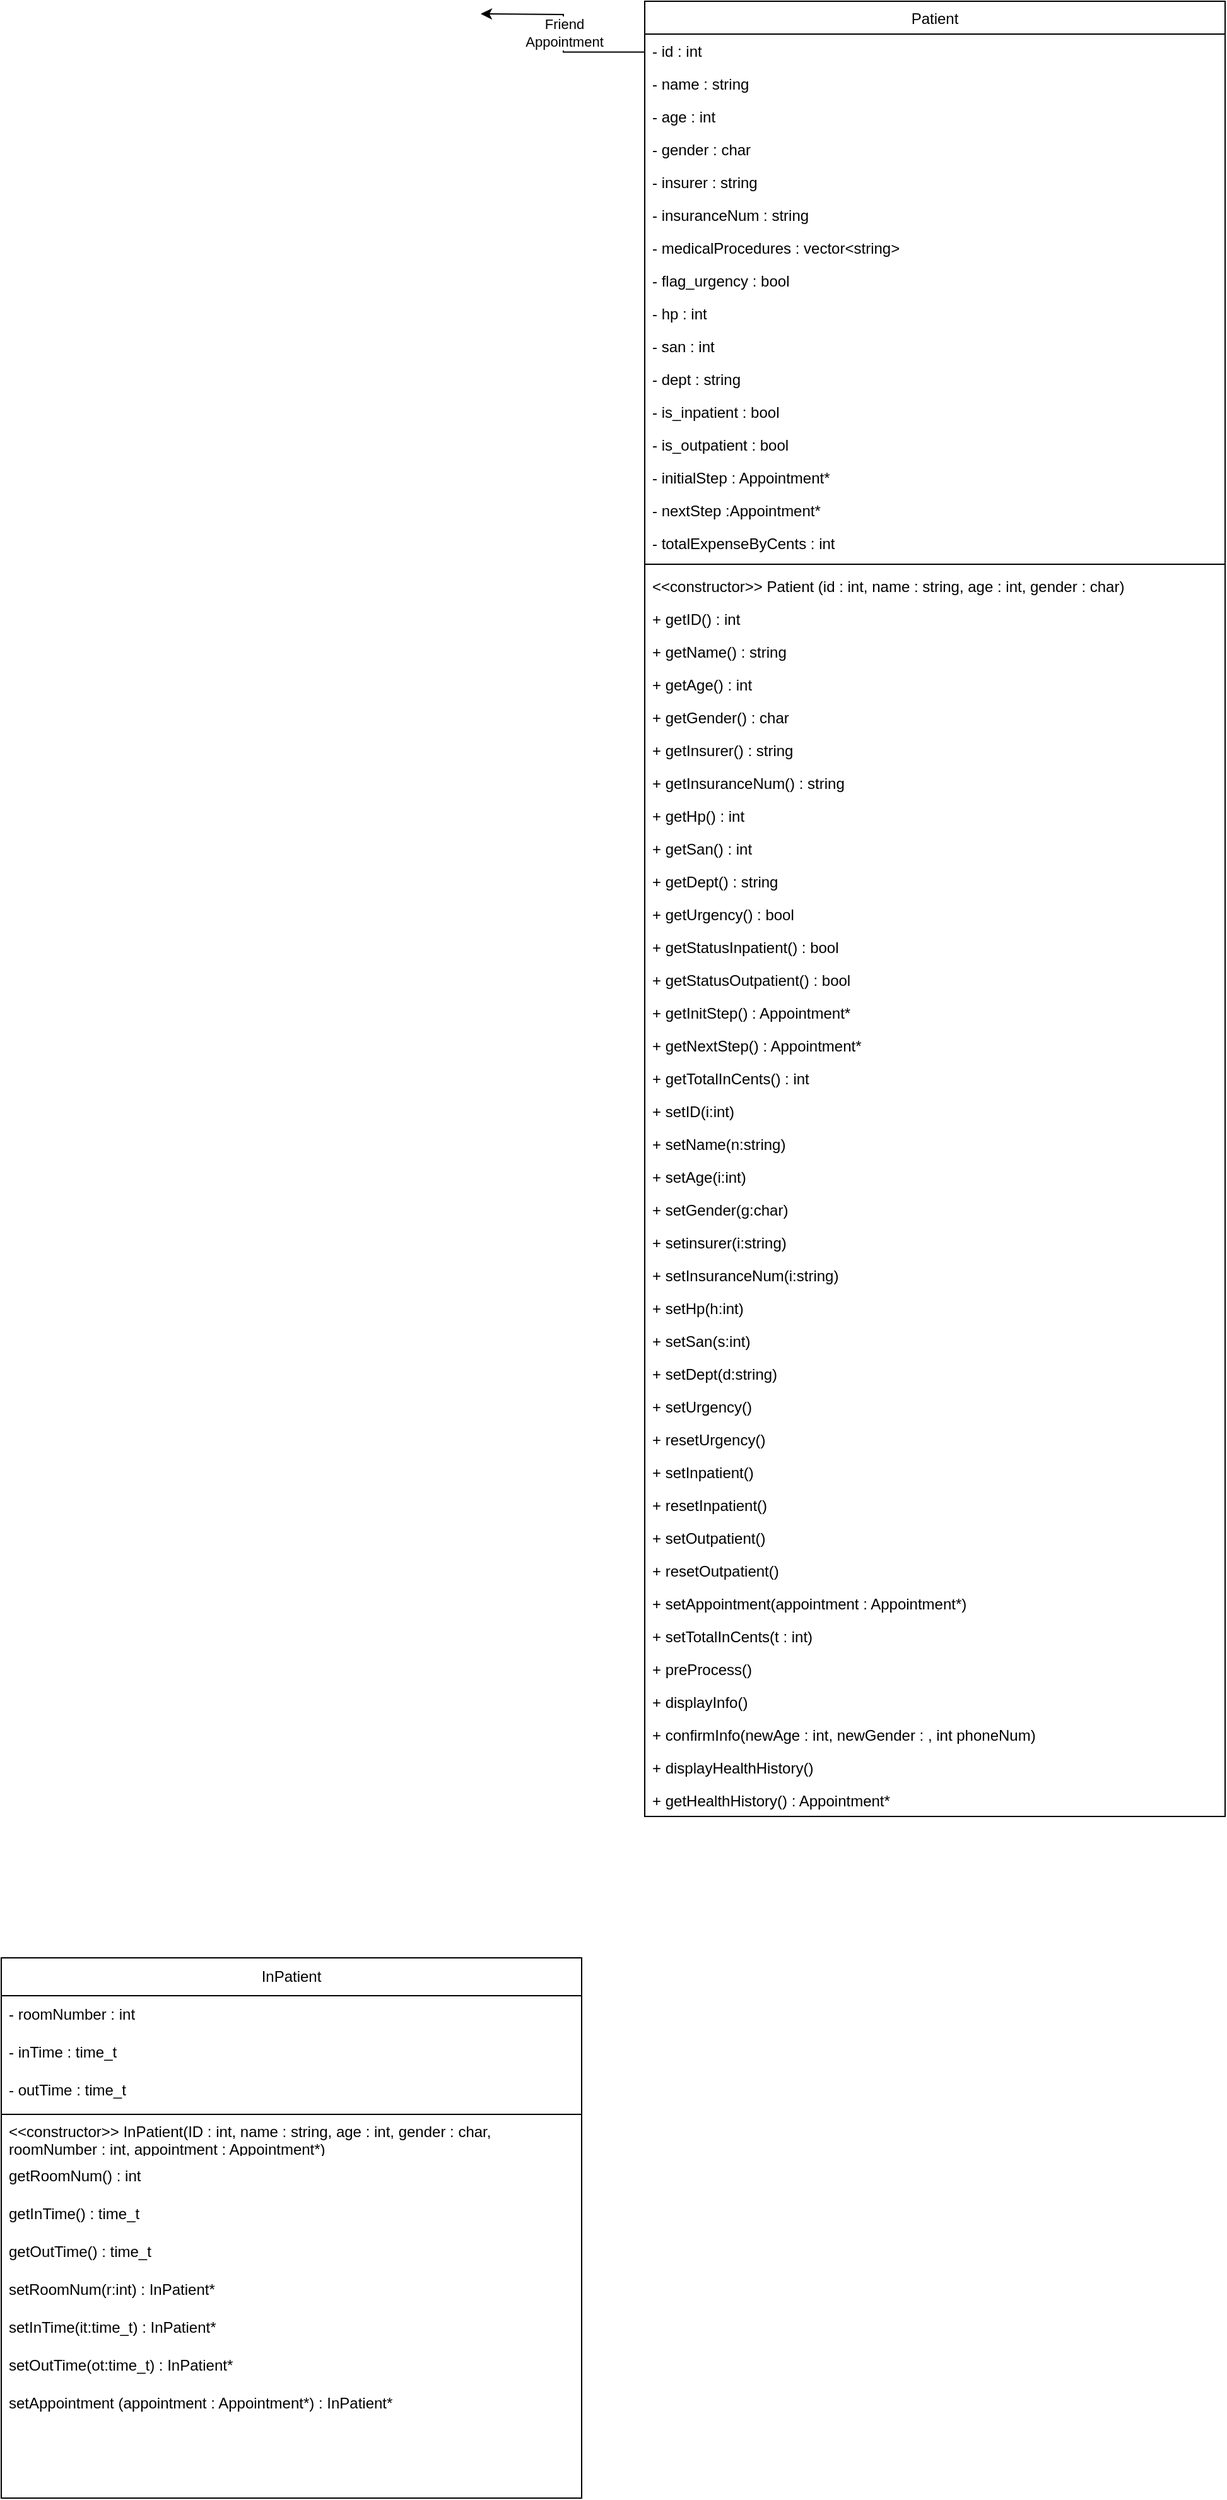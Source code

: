 <mxfile version="24.0.2" type="github">
  <diagram name="第 1 页" id="0bD3lU0_Pifh6ExXDQBx">
    <mxGraphModel dx="1845" dy="611" grid="1" gridSize="10" guides="1" tooltips="1" connect="1" arrows="1" fold="1" page="1" pageScale="1" pageWidth="827" pageHeight="1169" math="0" shadow="0">
      <root>
        <mxCell id="0" />
        <mxCell id="1" parent="0" />
        <mxCell id="EDMrqdcetq08YhEvp83--6" value="&lt;div&gt;Friend &lt;br&gt;&lt;/div&gt;&lt;div&gt;Appointment&lt;br&gt;&lt;/div&gt;" style="edgeStyle=orthogonalEdgeStyle;rounded=0;orthogonalLoop=1;jettySize=auto;html=1;exitX=0;exitY=0.028;exitDx=0;exitDy=0;exitPerimeter=0;" edge="1" parent="1" source="EDMrqdcetq08YhEvp83--1">
          <mxGeometry relative="1" as="geometry">
            <mxPoint x="40" y="80" as="targetPoint" />
          </mxGeometry>
        </mxCell>
        <mxCell id="EDMrqdcetq08YhEvp83--1" value="Patient" style="swimlane;fontStyle=0;align=center;verticalAlign=top;childLayout=stackLayout;horizontal=1;startSize=26;horizontalStack=0;resizeParent=1;resizeLast=0;collapsible=1;marginBottom=0;rounded=0;shadow=0;strokeWidth=1;" vertex="1" parent="1">
          <mxGeometry x="170" y="70" width="460" height="1438" as="geometry">
            <mxRectangle x="550" y="140" width="160" height="26" as="alternateBounds" />
          </mxGeometry>
        </mxCell>
        <mxCell id="EDMrqdcetq08YhEvp83--2" value="- id : int" style="text;align=left;verticalAlign=top;spacingLeft=4;spacingRight=4;overflow=hidden;rotatable=0;points=[[0,0.5],[1,0.5]];portConstraint=eastwest;" vertex="1" parent="EDMrqdcetq08YhEvp83--1">
          <mxGeometry y="26" width="460" height="26" as="geometry" />
        </mxCell>
        <mxCell id="EDMrqdcetq08YhEvp83--18" value="- name : string" style="text;align=left;verticalAlign=top;spacingLeft=4;spacingRight=4;overflow=hidden;rotatable=0;points=[[0,0.5],[1,0.5]];portConstraint=eastwest;" vertex="1" parent="EDMrqdcetq08YhEvp83--1">
          <mxGeometry y="52" width="460" height="26" as="geometry" />
        </mxCell>
        <mxCell id="EDMrqdcetq08YhEvp83--17" value="- age : int" style="text;align=left;verticalAlign=top;spacingLeft=4;spacingRight=4;overflow=hidden;rotatable=0;points=[[0,0.5],[1,0.5]];portConstraint=eastwest;" vertex="1" parent="EDMrqdcetq08YhEvp83--1">
          <mxGeometry y="78" width="460" height="26" as="geometry" />
        </mxCell>
        <mxCell id="EDMrqdcetq08YhEvp83--16" value="- gender : char" style="text;align=left;verticalAlign=top;spacingLeft=4;spacingRight=4;overflow=hidden;rotatable=0;points=[[0,0.5],[1,0.5]];portConstraint=eastwest;" vertex="1" parent="EDMrqdcetq08YhEvp83--1">
          <mxGeometry y="104" width="460" height="26" as="geometry" />
        </mxCell>
        <mxCell id="EDMrqdcetq08YhEvp83--15" value="- insurer : string" style="text;align=left;verticalAlign=top;spacingLeft=4;spacingRight=4;overflow=hidden;rotatable=0;points=[[0,0.5],[1,0.5]];portConstraint=eastwest;" vertex="1" parent="EDMrqdcetq08YhEvp83--1">
          <mxGeometry y="130" width="460" height="26" as="geometry" />
        </mxCell>
        <mxCell id="EDMrqdcetq08YhEvp83--14" value="- insuranceNum : string" style="text;align=left;verticalAlign=top;spacingLeft=4;spacingRight=4;overflow=hidden;rotatable=0;points=[[0,0.5],[1,0.5]];portConstraint=eastwest;" vertex="1" parent="EDMrqdcetq08YhEvp83--1">
          <mxGeometry y="156" width="460" height="26" as="geometry" />
        </mxCell>
        <mxCell id="EDMrqdcetq08YhEvp83--13" value="- medicalProcedures : vector&lt;string&gt;" style="text;align=left;verticalAlign=top;spacingLeft=4;spacingRight=4;overflow=hidden;rotatable=0;points=[[0,0.5],[1,0.5]];portConstraint=eastwest;" vertex="1" parent="EDMrqdcetq08YhEvp83--1">
          <mxGeometry y="182" width="460" height="26" as="geometry" />
        </mxCell>
        <mxCell id="EDMrqdcetq08YhEvp83--23" value="- flag_urgency : bool" style="text;align=left;verticalAlign=top;spacingLeft=4;spacingRight=4;overflow=hidden;rotatable=0;points=[[0,0.5],[1,0.5]];portConstraint=eastwest;" vertex="1" parent="EDMrqdcetq08YhEvp83--1">
          <mxGeometry y="208" width="460" height="26" as="geometry" />
        </mxCell>
        <mxCell id="EDMrqdcetq08YhEvp83--22" value="- hp : int" style="text;align=left;verticalAlign=top;spacingLeft=4;spacingRight=4;overflow=hidden;rotatable=0;points=[[0,0.5],[1,0.5]];portConstraint=eastwest;" vertex="1" parent="EDMrqdcetq08YhEvp83--1">
          <mxGeometry y="234" width="460" height="26" as="geometry" />
        </mxCell>
        <mxCell id="EDMrqdcetq08YhEvp83--21" value="- san : int" style="text;align=left;verticalAlign=top;spacingLeft=4;spacingRight=4;overflow=hidden;rotatable=0;points=[[0,0.5],[1,0.5]];portConstraint=eastwest;" vertex="1" parent="EDMrqdcetq08YhEvp83--1">
          <mxGeometry y="260" width="460" height="26" as="geometry" />
        </mxCell>
        <mxCell id="EDMrqdcetq08YhEvp83--20" value="- dept : string" style="text;align=left;verticalAlign=top;spacingLeft=4;spacingRight=4;overflow=hidden;rotatable=0;points=[[0,0.5],[1,0.5]];portConstraint=eastwest;" vertex="1" parent="EDMrqdcetq08YhEvp83--1">
          <mxGeometry y="286" width="460" height="26" as="geometry" />
        </mxCell>
        <mxCell id="EDMrqdcetq08YhEvp83--19" value="- is_inpatient : bool" style="text;align=left;verticalAlign=top;spacingLeft=4;spacingRight=4;overflow=hidden;rotatable=0;points=[[0,0.5],[1,0.5]];portConstraint=eastwest;" vertex="1" parent="EDMrqdcetq08YhEvp83--1">
          <mxGeometry y="312" width="460" height="26" as="geometry" />
        </mxCell>
        <mxCell id="EDMrqdcetq08YhEvp83--26" value="- is_outpatient : bool" style="text;align=left;verticalAlign=top;spacingLeft=4;spacingRight=4;overflow=hidden;rotatable=0;points=[[0,0.5],[1,0.5]];portConstraint=eastwest;" vertex="1" parent="EDMrqdcetq08YhEvp83--1">
          <mxGeometry y="338" width="460" height="26" as="geometry" />
        </mxCell>
        <mxCell id="EDMrqdcetq08YhEvp83--25" value="- initialStep : Appointment*" style="text;align=left;verticalAlign=top;spacingLeft=4;spacingRight=4;overflow=hidden;rotatable=0;points=[[0,0.5],[1,0.5]];portConstraint=eastwest;" vertex="1" parent="EDMrqdcetq08YhEvp83--1">
          <mxGeometry y="364" width="460" height="26" as="geometry" />
        </mxCell>
        <mxCell id="EDMrqdcetq08YhEvp83--24" value="- nextStep :Appointment*" style="text;align=left;verticalAlign=top;spacingLeft=4;spacingRight=4;overflow=hidden;rotatable=0;points=[[0,0.5],[1,0.5]];portConstraint=eastwest;" vertex="1" parent="EDMrqdcetq08YhEvp83--1">
          <mxGeometry y="390" width="460" height="26" as="geometry" />
        </mxCell>
        <mxCell id="EDMrqdcetq08YhEvp83--28" value="- totalExpenseByCents : int" style="text;align=left;verticalAlign=top;spacingLeft=4;spacingRight=4;overflow=hidden;rotatable=0;points=[[0,0.5],[1,0.5]];portConstraint=eastwest;" vertex="1" parent="EDMrqdcetq08YhEvp83--1">
          <mxGeometry y="416" width="460" height="26" as="geometry" />
        </mxCell>
        <mxCell id="EDMrqdcetq08YhEvp83--3" value="" style="line;html=1;strokeWidth=1;align=left;verticalAlign=middle;spacingTop=-1;spacingLeft=3;spacingRight=3;rotatable=0;labelPosition=right;points=[];portConstraint=eastwest;" vertex="1" parent="EDMrqdcetq08YhEvp83--1">
          <mxGeometry y="442" width="460" height="8" as="geometry" />
        </mxCell>
        <mxCell id="EDMrqdcetq08YhEvp83--4" value="&lt;&lt;constructor&gt;&gt; Patient (id : int, name : string, age : int, gender : char)" style="text;align=left;verticalAlign=top;spacingLeft=4;spacingRight=4;overflow=hidden;rotatable=0;points=[[0,0.5],[1,0.5]];portConstraint=eastwest;" vertex="1" parent="EDMrqdcetq08YhEvp83--1">
          <mxGeometry y="450" width="460" height="26" as="geometry" />
        </mxCell>
        <mxCell id="EDMrqdcetq08YhEvp83--7" value="+ getID() : int" style="text;align=left;verticalAlign=top;spacingLeft=4;spacingRight=4;overflow=hidden;rotatable=0;points=[[0,0.5],[1,0.5]];portConstraint=eastwest;" vertex="1" parent="EDMrqdcetq08YhEvp83--1">
          <mxGeometry y="476" width="460" height="26" as="geometry" />
        </mxCell>
        <mxCell id="EDMrqdcetq08YhEvp83--8" value="+ getName() : string" style="text;align=left;verticalAlign=top;spacingLeft=4;spacingRight=4;overflow=hidden;rotatable=0;points=[[0,0.5],[1,0.5]];portConstraint=eastwest;" vertex="1" parent="EDMrqdcetq08YhEvp83--1">
          <mxGeometry y="502" width="460" height="26" as="geometry" />
        </mxCell>
        <mxCell id="EDMrqdcetq08YhEvp83--9" value="+ getAge() : int" style="text;align=left;verticalAlign=top;spacingLeft=4;spacingRight=4;overflow=hidden;rotatable=0;points=[[0,0.5],[1,0.5]];portConstraint=eastwest;" vertex="1" parent="EDMrqdcetq08YhEvp83--1">
          <mxGeometry y="528" width="460" height="26" as="geometry" />
        </mxCell>
        <mxCell id="EDMrqdcetq08YhEvp83--43" value="+ getGender() : char" style="text;align=left;verticalAlign=top;spacingLeft=4;spacingRight=4;overflow=hidden;rotatable=0;points=[[0,0.5],[1,0.5]];portConstraint=eastwest;" vertex="1" parent="EDMrqdcetq08YhEvp83--1">
          <mxGeometry y="554" width="460" height="26" as="geometry" />
        </mxCell>
        <mxCell id="EDMrqdcetq08YhEvp83--42" value="+ getInsurer() : string" style="text;align=left;verticalAlign=top;spacingLeft=4;spacingRight=4;overflow=hidden;rotatable=0;points=[[0,0.5],[1,0.5]];portConstraint=eastwest;" vertex="1" parent="EDMrqdcetq08YhEvp83--1">
          <mxGeometry y="580" width="460" height="26" as="geometry" />
        </mxCell>
        <mxCell id="EDMrqdcetq08YhEvp83--41" value="+ getInsuranceNum() : string" style="text;align=left;verticalAlign=top;spacingLeft=4;spacingRight=4;overflow=hidden;rotatable=0;points=[[0,0.5],[1,0.5]];portConstraint=eastwest;" vertex="1" parent="EDMrqdcetq08YhEvp83--1">
          <mxGeometry y="606" width="460" height="26" as="geometry" />
        </mxCell>
        <mxCell id="EDMrqdcetq08YhEvp83--40" value="+ getHp() : int" style="text;align=left;verticalAlign=top;spacingLeft=4;spacingRight=4;overflow=hidden;rotatable=0;points=[[0,0.5],[1,0.5]];portConstraint=eastwest;" vertex="1" parent="EDMrqdcetq08YhEvp83--1">
          <mxGeometry y="632" width="460" height="26" as="geometry" />
        </mxCell>
        <mxCell id="EDMrqdcetq08YhEvp83--39" value="+ getSan() : int" style="text;align=left;verticalAlign=top;spacingLeft=4;spacingRight=4;overflow=hidden;rotatable=0;points=[[0,0.5],[1,0.5]];portConstraint=eastwest;" vertex="1" parent="EDMrqdcetq08YhEvp83--1">
          <mxGeometry y="658" width="460" height="26" as="geometry" />
        </mxCell>
        <mxCell id="EDMrqdcetq08YhEvp83--38" value="+ getDept() : string" style="text;align=left;verticalAlign=top;spacingLeft=4;spacingRight=4;overflow=hidden;rotatable=0;points=[[0,0.5],[1,0.5]];portConstraint=eastwest;" vertex="1" parent="EDMrqdcetq08YhEvp83--1">
          <mxGeometry y="684" width="460" height="26" as="geometry" />
        </mxCell>
        <mxCell id="EDMrqdcetq08YhEvp83--37" value="+ getUrgency() : bool" style="text;align=left;verticalAlign=top;spacingLeft=4;spacingRight=4;overflow=hidden;rotatable=0;points=[[0,0.5],[1,0.5]];portConstraint=eastwest;" vertex="1" parent="EDMrqdcetq08YhEvp83--1">
          <mxGeometry y="710" width="460" height="26" as="geometry" />
        </mxCell>
        <mxCell id="EDMrqdcetq08YhEvp83--36" value="+ getStatusInpatient() : bool" style="text;align=left;verticalAlign=top;spacingLeft=4;spacingRight=4;overflow=hidden;rotatable=0;points=[[0,0.5],[1,0.5]];portConstraint=eastwest;" vertex="1" parent="EDMrqdcetq08YhEvp83--1">
          <mxGeometry y="736" width="460" height="26" as="geometry" />
        </mxCell>
        <mxCell id="EDMrqdcetq08YhEvp83--35" value="+ getStatusOutpatient() : bool" style="text;align=left;verticalAlign=top;spacingLeft=4;spacingRight=4;overflow=hidden;rotatable=0;points=[[0,0.5],[1,0.5]];portConstraint=eastwest;" vertex="1" parent="EDMrqdcetq08YhEvp83--1">
          <mxGeometry y="762" width="460" height="26" as="geometry" />
        </mxCell>
        <mxCell id="EDMrqdcetq08YhEvp83--34" value="+ getInitStep() : Appointment*" style="text;align=left;verticalAlign=top;spacingLeft=4;spacingRight=4;overflow=hidden;rotatable=0;points=[[0,0.5],[1,0.5]];portConstraint=eastwest;" vertex="1" parent="EDMrqdcetq08YhEvp83--1">
          <mxGeometry y="788" width="460" height="26" as="geometry" />
        </mxCell>
        <mxCell id="EDMrqdcetq08YhEvp83--33" value="+ getNextStep() : Appointment*" style="text;align=left;verticalAlign=top;spacingLeft=4;spacingRight=4;overflow=hidden;rotatable=0;points=[[0,0.5],[1,0.5]];portConstraint=eastwest;" vertex="1" parent="EDMrqdcetq08YhEvp83--1">
          <mxGeometry y="814" width="460" height="26" as="geometry" />
        </mxCell>
        <mxCell id="EDMrqdcetq08YhEvp83--32" value="+ getTotalInCents() : int" style="text;align=left;verticalAlign=top;spacingLeft=4;spacingRight=4;overflow=hidden;rotatable=0;points=[[0,0.5],[1,0.5]];portConstraint=eastwest;" vertex="1" parent="EDMrqdcetq08YhEvp83--1">
          <mxGeometry y="840" width="460" height="26" as="geometry" />
        </mxCell>
        <mxCell id="EDMrqdcetq08YhEvp83--31" value="+ setID(i:int)" style="text;align=left;verticalAlign=top;spacingLeft=4;spacingRight=4;overflow=hidden;rotatable=0;points=[[0,0.5],[1,0.5]];portConstraint=eastwest;" vertex="1" parent="EDMrqdcetq08YhEvp83--1">
          <mxGeometry y="866" width="460" height="26" as="geometry" />
        </mxCell>
        <mxCell id="EDMrqdcetq08YhEvp83--68" value="+ setName(n:string)" style="text;align=left;verticalAlign=top;spacingLeft=4;spacingRight=4;overflow=hidden;rotatable=0;points=[[0,0.5],[1,0.5]];portConstraint=eastwest;" vertex="1" parent="EDMrqdcetq08YhEvp83--1">
          <mxGeometry y="892" width="460" height="26" as="geometry" />
        </mxCell>
        <mxCell id="EDMrqdcetq08YhEvp83--67" value="+ setAge(i:int)" style="text;align=left;verticalAlign=top;spacingLeft=4;spacingRight=4;overflow=hidden;rotatable=0;points=[[0,0.5],[1,0.5]];portConstraint=eastwest;" vertex="1" parent="EDMrqdcetq08YhEvp83--1">
          <mxGeometry y="918" width="460" height="26" as="geometry" />
        </mxCell>
        <mxCell id="EDMrqdcetq08YhEvp83--66" value="+ setGender(g:char)" style="text;align=left;verticalAlign=top;spacingLeft=4;spacingRight=4;overflow=hidden;rotatable=0;points=[[0,0.5],[1,0.5]];portConstraint=eastwest;" vertex="1" parent="EDMrqdcetq08YhEvp83--1">
          <mxGeometry y="944" width="460" height="26" as="geometry" />
        </mxCell>
        <mxCell id="EDMrqdcetq08YhEvp83--65" value="+ setinsurer(i:string)" style="text;align=left;verticalAlign=top;spacingLeft=4;spacingRight=4;overflow=hidden;rotatable=0;points=[[0,0.5],[1,0.5]];portConstraint=eastwest;" vertex="1" parent="EDMrqdcetq08YhEvp83--1">
          <mxGeometry y="970" width="460" height="26" as="geometry" />
        </mxCell>
        <mxCell id="EDMrqdcetq08YhEvp83--64" value="+ setInsuranceNum(i:string)" style="text;align=left;verticalAlign=top;spacingLeft=4;spacingRight=4;overflow=hidden;rotatable=0;points=[[0,0.5],[1,0.5]];portConstraint=eastwest;" vertex="1" parent="EDMrqdcetq08YhEvp83--1">
          <mxGeometry y="996" width="460" height="26" as="geometry" />
        </mxCell>
        <mxCell id="EDMrqdcetq08YhEvp83--63" value="+ setHp(h:int)" style="text;align=left;verticalAlign=top;spacingLeft=4;spacingRight=4;overflow=hidden;rotatable=0;points=[[0,0.5],[1,0.5]];portConstraint=eastwest;" vertex="1" parent="EDMrqdcetq08YhEvp83--1">
          <mxGeometry y="1022" width="460" height="26" as="geometry" />
        </mxCell>
        <mxCell id="EDMrqdcetq08YhEvp83--62" value="+ setSan(s:int)" style="text;align=left;verticalAlign=top;spacingLeft=4;spacingRight=4;overflow=hidden;rotatable=0;points=[[0,0.5],[1,0.5]];portConstraint=eastwest;" vertex="1" parent="EDMrqdcetq08YhEvp83--1">
          <mxGeometry y="1048" width="460" height="26" as="geometry" />
        </mxCell>
        <mxCell id="EDMrqdcetq08YhEvp83--61" value="+ setDept(d:string)" style="text;align=left;verticalAlign=top;spacingLeft=4;spacingRight=4;overflow=hidden;rotatable=0;points=[[0,0.5],[1,0.5]];portConstraint=eastwest;" vertex="1" parent="EDMrqdcetq08YhEvp83--1">
          <mxGeometry y="1074" width="460" height="26" as="geometry" />
        </mxCell>
        <mxCell id="EDMrqdcetq08YhEvp83--60" value="+ setUrgency()" style="text;align=left;verticalAlign=top;spacingLeft=4;spacingRight=4;overflow=hidden;rotatable=0;points=[[0,0.5],[1,0.5]];portConstraint=eastwest;" vertex="1" parent="EDMrqdcetq08YhEvp83--1">
          <mxGeometry y="1100" width="460" height="26" as="geometry" />
        </mxCell>
        <mxCell id="EDMrqdcetq08YhEvp83--59" value="+ resetUrgency()" style="text;align=left;verticalAlign=top;spacingLeft=4;spacingRight=4;overflow=hidden;rotatable=0;points=[[0,0.5],[1,0.5]];portConstraint=eastwest;" vertex="1" parent="EDMrqdcetq08YhEvp83--1">
          <mxGeometry y="1126" width="460" height="26" as="geometry" />
        </mxCell>
        <mxCell id="EDMrqdcetq08YhEvp83--58" value="+ setInpatient()" style="text;align=left;verticalAlign=top;spacingLeft=4;spacingRight=4;overflow=hidden;rotatable=0;points=[[0,0.5],[1,0.5]];portConstraint=eastwest;" vertex="1" parent="EDMrqdcetq08YhEvp83--1">
          <mxGeometry y="1152" width="460" height="26" as="geometry" />
        </mxCell>
        <mxCell id="EDMrqdcetq08YhEvp83--57" value="+ resetInpatient()" style="text;align=left;verticalAlign=top;spacingLeft=4;spacingRight=4;overflow=hidden;rotatable=0;points=[[0,0.5],[1,0.5]];portConstraint=eastwest;" vertex="1" parent="EDMrqdcetq08YhEvp83--1">
          <mxGeometry y="1178" width="460" height="26" as="geometry" />
        </mxCell>
        <mxCell id="EDMrqdcetq08YhEvp83--56" value="+ setOutpatient()" style="text;align=left;verticalAlign=top;spacingLeft=4;spacingRight=4;overflow=hidden;rotatable=0;points=[[0,0.5],[1,0.5]];portConstraint=eastwest;" vertex="1" parent="EDMrqdcetq08YhEvp83--1">
          <mxGeometry y="1204" width="460" height="26" as="geometry" />
        </mxCell>
        <mxCell id="EDMrqdcetq08YhEvp83--55" value="+ resetOutpatient()" style="text;align=left;verticalAlign=top;spacingLeft=4;spacingRight=4;overflow=hidden;rotatable=0;points=[[0,0.5],[1,0.5]];portConstraint=eastwest;" vertex="1" parent="EDMrqdcetq08YhEvp83--1">
          <mxGeometry y="1230" width="460" height="26" as="geometry" />
        </mxCell>
        <mxCell id="EDMrqdcetq08YhEvp83--54" value="+ setAppointment(appointment : Appointment*)" style="text;align=left;verticalAlign=top;spacingLeft=4;spacingRight=4;overflow=hidden;rotatable=0;points=[[0,0.5],[1,0.5]];portConstraint=eastwest;" vertex="1" parent="EDMrqdcetq08YhEvp83--1">
          <mxGeometry y="1256" width="460" height="26" as="geometry" />
        </mxCell>
        <mxCell id="EDMrqdcetq08YhEvp83--53" value="+ setTotalInCents(t : int)" style="text;align=left;verticalAlign=top;spacingLeft=4;spacingRight=4;overflow=hidden;rotatable=0;points=[[0,0.5],[1,0.5]];portConstraint=eastwest;" vertex="1" parent="EDMrqdcetq08YhEvp83--1">
          <mxGeometry y="1282" width="460" height="26" as="geometry" />
        </mxCell>
        <mxCell id="EDMrqdcetq08YhEvp83--52" value="+ preProcess()" style="text;align=left;verticalAlign=top;spacingLeft=4;spacingRight=4;overflow=hidden;rotatable=0;points=[[0,0.5],[1,0.5]];portConstraint=eastwest;" vertex="1" parent="EDMrqdcetq08YhEvp83--1">
          <mxGeometry y="1308" width="460" height="26" as="geometry" />
        </mxCell>
        <mxCell id="EDMrqdcetq08YhEvp83--150" value="+ displayInfo()" style="text;align=left;verticalAlign=top;spacingLeft=4;spacingRight=4;overflow=hidden;rotatable=0;points=[[0,0.5],[1,0.5]];portConstraint=eastwest;" vertex="1" parent="EDMrqdcetq08YhEvp83--1">
          <mxGeometry y="1334" width="460" height="26" as="geometry" />
        </mxCell>
        <mxCell id="EDMrqdcetq08YhEvp83--51" value="+ confirmInfo(newAge : int, newGender : , int phoneNum)" style="text;align=left;verticalAlign=top;spacingLeft=4;spacingRight=4;overflow=hidden;rotatable=0;points=[[0,0.5],[1,0.5]];portConstraint=eastwest;" vertex="1" parent="EDMrqdcetq08YhEvp83--1">
          <mxGeometry y="1360" width="460" height="26" as="geometry" />
        </mxCell>
        <mxCell id="EDMrqdcetq08YhEvp83--50" value="+ displayHealthHistory()" style="text;align=left;verticalAlign=top;spacingLeft=4;spacingRight=4;overflow=hidden;rotatable=0;points=[[0,0.5],[1,0.5]];portConstraint=eastwest;" vertex="1" parent="EDMrqdcetq08YhEvp83--1">
          <mxGeometry y="1386" width="460" height="26" as="geometry" />
        </mxCell>
        <mxCell id="EDMrqdcetq08YhEvp83--49" value="+ getHealthHistory() : Appointment*" style="text;align=left;verticalAlign=top;spacingLeft=4;spacingRight=4;overflow=hidden;rotatable=0;points=[[0,0.5],[1,0.5]];portConstraint=eastwest;" vertex="1" parent="EDMrqdcetq08YhEvp83--1">
          <mxGeometry y="1412" width="460" height="26" as="geometry" />
        </mxCell>
        <mxCell id="EDMrqdcetq08YhEvp83--124" value="InPatient" style="swimlane;fontStyle=0;childLayout=stackLayout;horizontal=1;startSize=30;horizontalStack=0;resizeParent=1;resizeParentMax=0;resizeLast=0;collapsible=1;marginBottom=0;whiteSpace=wrap;html=1;" vertex="1" parent="1">
          <mxGeometry x="-340" y="1620" width="460" height="428" as="geometry" />
        </mxCell>
        <mxCell id="EDMrqdcetq08YhEvp83--125" value="- roomNumber : int" style="text;strokeColor=none;fillColor=none;align=left;verticalAlign=middle;spacingLeft=4;spacingRight=4;overflow=hidden;points=[[0,0.5],[1,0.5]];portConstraint=eastwest;rotatable=0;whiteSpace=wrap;html=1;" vertex="1" parent="EDMrqdcetq08YhEvp83--124">
          <mxGeometry y="30" width="460" height="30" as="geometry" />
        </mxCell>
        <mxCell id="EDMrqdcetq08YhEvp83--126" value="- inTime : time_t" style="text;strokeColor=none;fillColor=none;align=left;verticalAlign=middle;spacingLeft=4;spacingRight=4;overflow=hidden;points=[[0,0.5],[1,0.5]];portConstraint=eastwest;rotatable=0;whiteSpace=wrap;html=1;" vertex="1" parent="EDMrqdcetq08YhEvp83--124">
          <mxGeometry y="60" width="460" height="30" as="geometry" />
        </mxCell>
        <mxCell id="EDMrqdcetq08YhEvp83--145" value="- outTime : time_t" style="text;strokeColor=none;fillColor=none;align=left;verticalAlign=middle;spacingLeft=4;spacingRight=4;overflow=hidden;points=[[0,0.5],[1,0.5]];portConstraint=eastwest;rotatable=0;whiteSpace=wrap;html=1;" vertex="1" parent="EDMrqdcetq08YhEvp83--124">
          <mxGeometry y="90" width="460" height="30" as="geometry" />
        </mxCell>
        <mxCell id="EDMrqdcetq08YhEvp83--142" value="" style="line;strokeWidth=1;fillColor=none;align=left;verticalAlign=middle;spacingTop=-1;spacingLeft=3;spacingRight=3;rotatable=0;labelPosition=right;points=[];portConstraint=eastwest;strokeColor=inherit;" vertex="1" parent="EDMrqdcetq08YhEvp83--124">
          <mxGeometry y="120" width="460" height="8" as="geometry" />
        </mxCell>
        <mxCell id="EDMrqdcetq08YhEvp83--138" value="&amp;lt;&amp;lt;constructor&amp;gt;&amp;gt; InPatient(ID : int, name : string, age : int, gender : char, roomNumber : int, appointment : Appointment*)" style="text;strokeColor=none;fillColor=none;align=left;verticalAlign=middle;spacingLeft=4;spacingRight=4;overflow=hidden;points=[[0,0.5],[1,0.5]];portConstraint=eastwest;rotatable=0;whiteSpace=wrap;html=1;" vertex="1" parent="EDMrqdcetq08YhEvp83--124">
          <mxGeometry y="128" width="460" height="30" as="geometry" />
        </mxCell>
        <mxCell id="EDMrqdcetq08YhEvp83--149" value="getRoomNum() : int" style="text;strokeColor=none;fillColor=none;align=left;verticalAlign=middle;spacingLeft=4;spacingRight=4;overflow=hidden;points=[[0,0.5],[1,0.5]];portConstraint=eastwest;rotatable=0;whiteSpace=wrap;html=1;" vertex="1" parent="EDMrqdcetq08YhEvp83--124">
          <mxGeometry y="158" width="460" height="30" as="geometry" />
        </mxCell>
        <mxCell id="EDMrqdcetq08YhEvp83--148" value="getInTime() : time_t" style="text;strokeColor=none;fillColor=none;align=left;verticalAlign=middle;spacingLeft=4;spacingRight=4;overflow=hidden;points=[[0,0.5],[1,0.5]];portConstraint=eastwest;rotatable=0;whiteSpace=wrap;html=1;" vertex="1" parent="EDMrqdcetq08YhEvp83--124">
          <mxGeometry y="188" width="460" height="30" as="geometry" />
        </mxCell>
        <mxCell id="EDMrqdcetq08YhEvp83--147" value="getOutTime() : time_t" style="text;strokeColor=none;fillColor=none;align=left;verticalAlign=middle;spacingLeft=4;spacingRight=4;overflow=hidden;points=[[0,0.5],[1,0.5]];portConstraint=eastwest;rotatable=0;whiteSpace=wrap;html=1;" vertex="1" parent="EDMrqdcetq08YhEvp83--124">
          <mxGeometry y="218" width="460" height="30" as="geometry" />
        </mxCell>
        <mxCell id="EDMrqdcetq08YhEvp83--146" value="setRoomNum(r:int) : InPatient*" style="text;strokeColor=none;fillColor=none;align=left;verticalAlign=middle;spacingLeft=4;spacingRight=4;overflow=hidden;points=[[0,0.5],[1,0.5]];portConstraint=eastwest;rotatable=0;whiteSpace=wrap;html=1;" vertex="1" parent="EDMrqdcetq08YhEvp83--124">
          <mxGeometry y="248" width="460" height="30" as="geometry" />
        </mxCell>
        <mxCell id="EDMrqdcetq08YhEvp83--152" value="setInTime(it:time_t) : InPatient*" style="text;strokeColor=none;fillColor=none;align=left;verticalAlign=middle;spacingLeft=4;spacingRight=4;overflow=hidden;points=[[0,0.5],[1,0.5]];portConstraint=eastwest;rotatable=0;whiteSpace=wrap;html=1;" vertex="1" parent="EDMrqdcetq08YhEvp83--124">
          <mxGeometry y="278" width="460" height="30" as="geometry" />
        </mxCell>
        <mxCell id="EDMrqdcetq08YhEvp83--151" value="setOutTime(ot:time_t) : InPatient*" style="text;strokeColor=none;fillColor=none;align=left;verticalAlign=middle;spacingLeft=4;spacingRight=4;overflow=hidden;points=[[0,0.5],[1,0.5]];portConstraint=eastwest;rotatable=0;whiteSpace=wrap;html=1;" vertex="1" parent="EDMrqdcetq08YhEvp83--124">
          <mxGeometry y="308" width="460" height="30" as="geometry" />
        </mxCell>
        <mxCell id="EDMrqdcetq08YhEvp83--154" value="setAppointment (appointment : Appointment*) : InPatient*" style="text;strokeColor=none;fillColor=none;align=left;verticalAlign=middle;spacingLeft=4;spacingRight=4;overflow=hidden;points=[[0,0.5],[1,0.5]];portConstraint=eastwest;rotatable=0;whiteSpace=wrap;html=1;" vertex="1" parent="EDMrqdcetq08YhEvp83--124">
          <mxGeometry y="338" width="460" height="30" as="geometry" />
        </mxCell>
        <mxCell id="EDMrqdcetq08YhEvp83--155" style="text;strokeColor=none;fillColor=none;align=left;verticalAlign=middle;spacingLeft=4;spacingRight=4;overflow=hidden;points=[[0,0.5],[1,0.5]];portConstraint=eastwest;rotatable=0;whiteSpace=wrap;html=1;" vertex="1" parent="EDMrqdcetq08YhEvp83--124">
          <mxGeometry y="368" width="460" height="30" as="geometry" />
        </mxCell>
        <mxCell id="EDMrqdcetq08YhEvp83--153" style="text;strokeColor=none;fillColor=none;align=left;verticalAlign=middle;spacingLeft=4;spacingRight=4;overflow=hidden;points=[[0,0.5],[1,0.5]];portConstraint=eastwest;rotatable=0;whiteSpace=wrap;html=1;" vertex="1" parent="EDMrqdcetq08YhEvp83--124">
          <mxGeometry y="398" width="460" height="30" as="geometry" />
        </mxCell>
      </root>
    </mxGraphModel>
  </diagram>
</mxfile>
